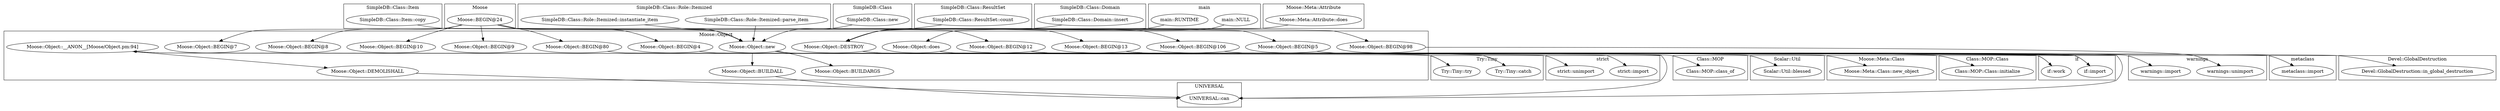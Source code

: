 digraph {
graph [overlap=false]
subgraph cluster_if {
	label="if";
	"if::import";
	"if::work";
}
subgraph cluster_warnings {
	label="warnings";
	"warnings::unimport";
	"warnings::import";
}
subgraph cluster_SimpleDB_Class_Item {
	label="SimpleDB::Class::Item";
	"SimpleDB::Class::Item::copy";
}
subgraph cluster_Moose {
	label="Moose";
	"Moose::BEGIN@24";
}
subgraph cluster_Try_Tiny {
	label="Try::Tiny";
	"Try::Tiny::catch";
	"Try::Tiny::try";
}
subgraph cluster_SimpleDB_Class_Role_Itemized {
	label="SimpleDB::Class::Role::Itemized";
	"SimpleDB::Class::Role::Itemized::parse_item";
	"SimpleDB::Class::Role::Itemized::instantiate_item";
}
subgraph cluster_metaclass {
	label="metaclass";
	"metaclass::import";
}
subgraph cluster_Scalar_Util {
	label="Scalar::Util";
	"Scalar::Util::blessed";
}
subgraph cluster_UNIVERSAL {
	label="UNIVERSAL";
	"UNIVERSAL::can";
}
subgraph cluster_Moose_Meta_Class {
	label="Moose::Meta::Class";
	"Moose::Meta::Class::new_object";
}
subgraph cluster_SimpleDB_Class {
	label="SimpleDB::Class";
	"SimpleDB::Class::new";
}
subgraph cluster_SimpleDB_Class_ResultSet {
	label="SimpleDB::Class::ResultSet";
	"SimpleDB::Class::ResultSet::count";
}
subgraph cluster_SimpleDB_Class_Domain {
	label="SimpleDB::Class::Domain";
	"SimpleDB::Class::Domain::insert";
}
subgraph cluster_strict {
	label="strict";
	"strict::import";
	"strict::unimport";
}
subgraph cluster_Devel_GlobalDestruction {
	label="Devel::GlobalDestruction";
	"Devel::GlobalDestruction::in_global_destruction";
}
subgraph cluster_Class_MOP_Class {
	label="Class::MOP::Class";
	"Class::MOP::Class::initialize";
}
subgraph cluster_Class_MOP {
	label="Class::MOP";
	"Class::MOP::class_of";
}
subgraph cluster_Moose_Object {
	label="Moose::Object";
	"Moose::Object::BEGIN@80";
	"Moose::Object::does";
	"Moose::Object::new";
	"Moose::Object::BEGIN@12";
	"Moose::Object::BEGIN@9";
	"Moose::Object::BEGIN@106";
	"Moose::Object::BUILDARGS";
	"Moose::Object::BUILDALL";
	"Moose::Object::BEGIN@4";
	"Moose::Object::BEGIN@98";
	"Moose::Object::DESTROY";
	"Moose::Object::BEGIN@13";
	"Moose::Object::BEGIN@5";
	"Moose::Object::DEMOLISHALL";
	"Moose::Object::BEGIN@8";
	"Moose::Object::BEGIN@7";
	"Moose::Object::__ANON__[Moose/Object.pm:94]";
	"Moose::Object::BEGIN@10";
}
subgraph cluster_main {
	label="main";
	"main::NULL";
	"main::RUNTIME";
}
subgraph cluster_Moose_Meta_Attribute {
	label="Moose::Meta::Attribute";
	"Moose::Meta::Attribute::does";
}
"Moose::Object::DESTROY" -> "Try::Tiny::try";
"Moose::Object::BEGIN@98" -> "warnings::unimport";
"Moose::Object::__ANON__[Moose/Object.pm:94]" -> "Moose::Object::DEMOLISHALL";
"SimpleDB::Class::Role::Itemized::parse_item" -> "Moose::Object::new";
"SimpleDB::Class::Item::copy" -> "Moose::Object::new";
"SimpleDB::Class::new" -> "Moose::Object::new";
"SimpleDB::Class::Role::Itemized::instantiate_item" -> "Moose::Object::new";
"Moose::BEGIN@24" -> "Moose::Object::BEGIN@12";
"Moose::Object::new" -> "Moose::Object::BUILDARGS";
"Moose::Object::new" -> "Scalar::Util::blessed";
"Moose::BEGIN@24" -> "Moose::Object::BEGIN@5";
"Moose::Object::BEGIN@13" -> "if::work";
"Moose::Object::BEGIN@12" -> "if::work";
"Moose::Object::BEGIN@13" -> "metaclass::import";
"Moose::BEGIN@24" -> "Moose::Object::BEGIN@13";
"Try::Tiny::try" -> "Moose::Object::__ANON__[Moose/Object.pm:94]";
"Moose::Meta::Attribute::does" -> "Moose::Object::does";
"Moose::Object::__ANON__[Moose/Object.pm:94]" -> "Devel::GlobalDestruction::in_global_destruction";
"Moose::Object::does" -> "Class::MOP::class_of";
"Moose::Object::DESTROY" -> "Try::Tiny::catch";
"SimpleDB::Class::ResultSet::count" -> "Moose::Object::DESTROY";
"main::NULL" -> "Moose::Object::DESTROY";
"main::RUNTIME" -> "Moose::Object::DESTROY";
"SimpleDB::Class::Domain::insert" -> "Moose::Object::DESTROY";
"Moose::Object::BEGIN@13" -> "if::import";
"Moose::Object::BEGIN@12" -> "if::import";
"Moose::Object::does" -> "UNIVERSAL::can";
"Moose::Object::BEGIN@106" -> "UNIVERSAL::can";
"Moose::Object::BUILDALL" -> "UNIVERSAL::can";
"Moose::Object::DEMOLISHALL" -> "UNIVERSAL::can";
"Moose::BEGIN@24" -> "Moose::Object::BEGIN@7";
"Moose::BEGIN@24" -> "Moose::Object::BEGIN@10";
"Moose::Object::BEGIN@80" -> "strict::unimport";
"Moose::Object::BEGIN@5" -> "warnings::import";
"Moose::BEGIN@24" -> "Moose::Object::BEGIN@80";
"Moose::BEGIN@24" -> "Moose::Object::BEGIN@9";
"Moose::BEGIN@24" -> "Moose::Object::BEGIN@106";
"Moose::BEGIN@24" -> "Moose::Object::BEGIN@4";
"Moose::BEGIN@24" -> "Moose::Object::BEGIN@8";
"Moose::Object::new" -> "Moose::Meta::Class::new_object";
"Moose::Object::new" -> "Class::MOP::Class::initialize";
"Moose::Object::new" -> "Moose::Object::BUILDALL";
"Moose::BEGIN@24" -> "Moose::Object::BEGIN@98";
"Moose::Object::BEGIN@4" -> "strict::import";
}

